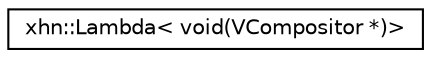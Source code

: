digraph "Graphical Class Hierarchy"
{
  edge [fontname="Helvetica",fontsize="10",labelfontname="Helvetica",labelfontsize="10"];
  node [fontname="Helvetica",fontsize="10",shape=record];
  rankdir="LR";
  Node1 [label="xhn::Lambda\< void(VCompositor *)\>",height=0.2,width=0.4,color="black", fillcolor="white", style="filled",URL="$classxhn_1_1_lambda.html"];
}
